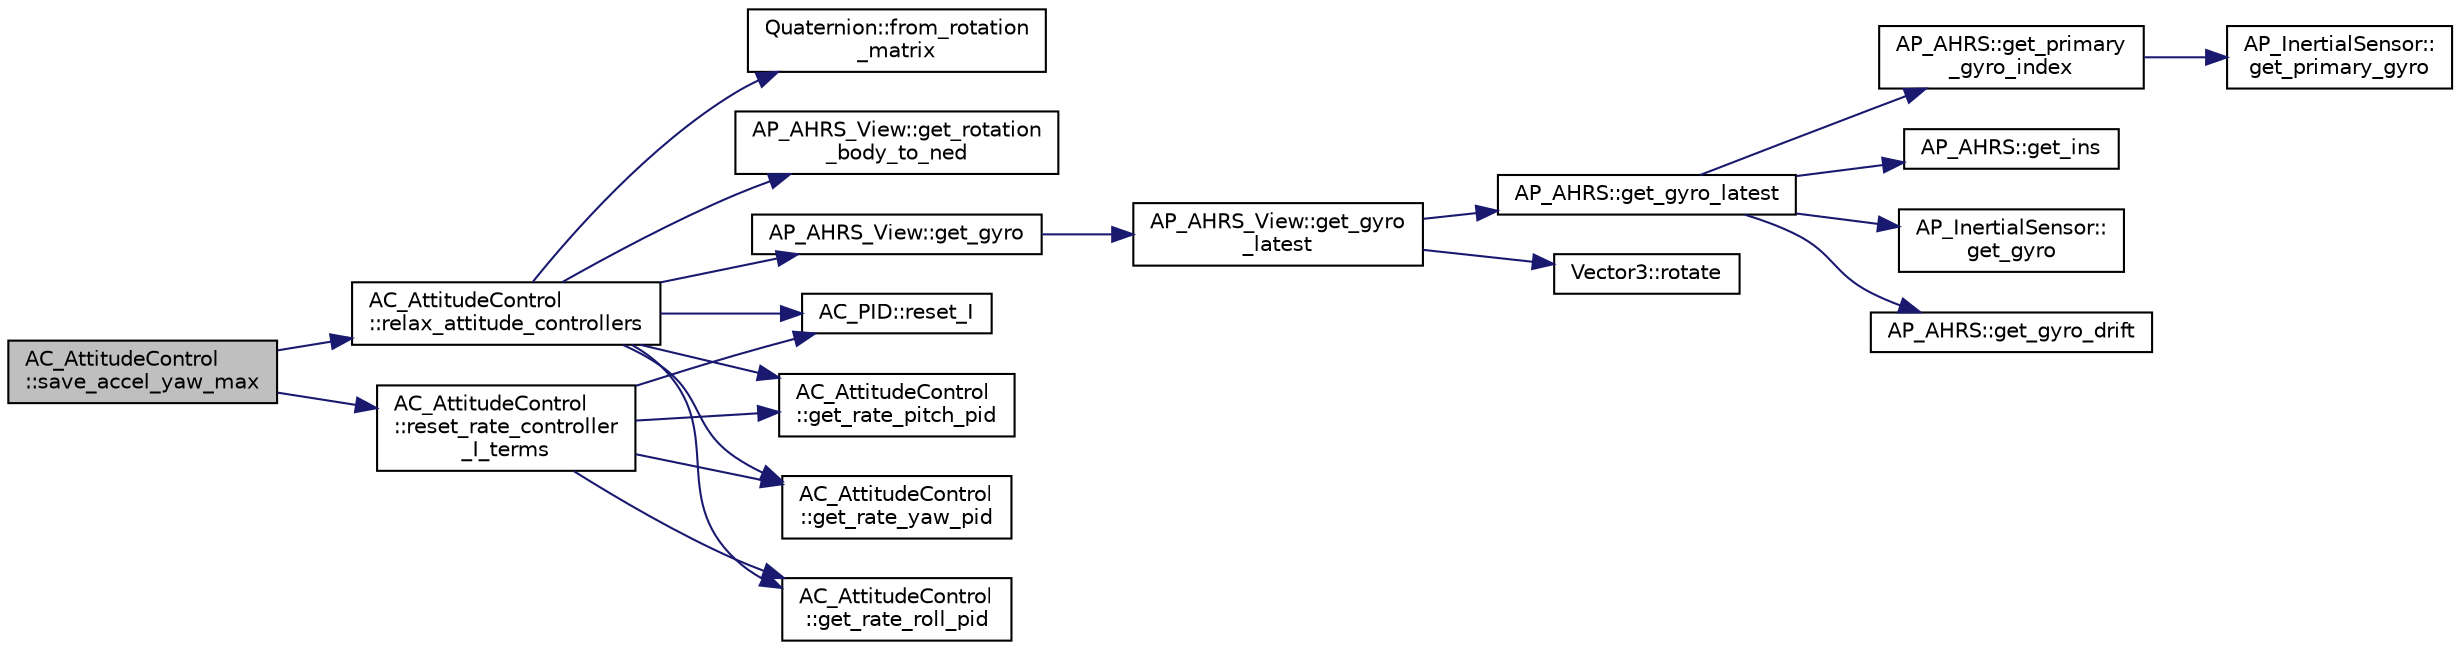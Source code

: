 digraph "AC_AttitudeControl::save_accel_yaw_max"
{
 // INTERACTIVE_SVG=YES
  edge [fontname="Helvetica",fontsize="10",labelfontname="Helvetica",labelfontsize="10"];
  node [fontname="Helvetica",fontsize="10",shape=record];
  rankdir="LR";
  Node1 [label="AC_AttitudeControl\l::save_accel_yaw_max",height=0.2,width=0.4,color="black", fillcolor="grey75", style="filled", fontcolor="black"];
  Node1 -> Node2 [color="midnightblue",fontsize="10",style="solid",fontname="Helvetica"];
  Node2 [label="AC_AttitudeControl\l::relax_attitude_controllers",height=0.2,width=0.4,color="black", fillcolor="white", style="filled",URL="$classAC__AttitudeControl.html#ad5f06ff5ba37d9af1afdb1ab18827a06"];
  Node2 -> Node3 [color="midnightblue",fontsize="10",style="solid",fontname="Helvetica"];
  Node3 [label="Quaternion::from_rotation\l_matrix",height=0.2,width=0.4,color="black", fillcolor="white", style="filled",URL="$classQuaternion.html#a5ee01ee833114be6181887d0dcfb33b1"];
  Node2 -> Node4 [color="midnightblue",fontsize="10",style="solid",fontname="Helvetica"];
  Node4 [label="AP_AHRS_View::get_rotation\l_body_to_ned",height=0.2,width=0.4,color="black", fillcolor="white", style="filled",URL="$classAP__AHRS__View.html#ab5593b92f3931a696a3fa8e5f38013b0"];
  Node2 -> Node5 [color="midnightblue",fontsize="10",style="solid",fontname="Helvetica"];
  Node5 [label="AP_AHRS_View::get_gyro",height=0.2,width=0.4,color="black", fillcolor="white", style="filled",URL="$classAP__AHRS__View.html#aa83be8ece5cb8f54f9f7eba7839588b6"];
  Node5 -> Node6 [color="midnightblue",fontsize="10",style="solid",fontname="Helvetica"];
  Node6 [label="AP_AHRS_View::get_gyro\l_latest",height=0.2,width=0.4,color="black", fillcolor="white", style="filled",URL="$classAP__AHRS__View.html#aec99fce6a0287cfe2542ed2b7459d4d1"];
  Node6 -> Node7 [color="midnightblue",fontsize="10",style="solid",fontname="Helvetica"];
  Node7 [label="AP_AHRS::get_gyro_latest",height=0.2,width=0.4,color="black", fillcolor="white", style="filled",URL="$classAP__AHRS.html#a13ab26b0126885606c1d596072f8af04"];
  Node7 -> Node8 [color="midnightblue",fontsize="10",style="solid",fontname="Helvetica"];
  Node8 [label="AP_AHRS::get_primary\l_gyro_index",height=0.2,width=0.4,color="black", fillcolor="white", style="filled",URL="$classAP__AHRS.html#adf9f5cf9e3df1b4318252d07e2817993"];
  Node8 -> Node9 [color="midnightblue",fontsize="10",style="solid",fontname="Helvetica"];
  Node9 [label="AP_InertialSensor::\lget_primary_gyro",height=0.2,width=0.4,color="black", fillcolor="white", style="filled",URL="$classAP__InertialSensor.html#a7fa04e2f196b27b876d86966f64e1fed"];
  Node7 -> Node10 [color="midnightblue",fontsize="10",style="solid",fontname="Helvetica"];
  Node10 [label="AP_AHRS::get_ins",height=0.2,width=0.4,color="black", fillcolor="white", style="filled",URL="$classAP__AHRS.html#a14398c5d2ae68bbe1c67482a91909ad9"];
  Node7 -> Node11 [color="midnightblue",fontsize="10",style="solid",fontname="Helvetica"];
  Node11 [label="AP_InertialSensor::\lget_gyro",height=0.2,width=0.4,color="black", fillcolor="white", style="filled",URL="$classAP__InertialSensor.html#a6df2d8ad956d4f375bdee541102f16af"];
  Node7 -> Node12 [color="midnightblue",fontsize="10",style="solid",fontname="Helvetica"];
  Node12 [label="AP_AHRS::get_gyro_drift",height=0.2,width=0.4,color="black", fillcolor="white", style="filled",URL="$classAP__AHRS.html#a6876435645c1049077f33f225ab828f7"];
  Node6 -> Node13 [color="midnightblue",fontsize="10",style="solid",fontname="Helvetica"];
  Node13 [label="Vector3::rotate",height=0.2,width=0.4,color="black", fillcolor="white", style="filled",URL="$classVector3.html#a53d5701ae2db9492944550927279b7b8"];
  Node2 -> Node14 [color="midnightblue",fontsize="10",style="solid",fontname="Helvetica"];
  Node14 [label="AC_AttitudeControl\l::get_rate_roll_pid",height=0.2,width=0.4,color="black", fillcolor="white", style="filled",URL="$classAC__AttitudeControl.html#ad300b51e0777495496adddd1770ee920"];
  Node2 -> Node15 [color="midnightblue",fontsize="10",style="solid",fontname="Helvetica"];
  Node15 [label="AC_PID::reset_I",height=0.2,width=0.4,color="black", fillcolor="white", style="filled",URL="$classAC__PID.html#aeee26e2bec3de02355b307b2b40ddbaa"];
  Node2 -> Node16 [color="midnightblue",fontsize="10",style="solid",fontname="Helvetica"];
  Node16 [label="AC_AttitudeControl\l::get_rate_pitch_pid",height=0.2,width=0.4,color="black", fillcolor="white", style="filled",URL="$classAC__AttitudeControl.html#a9e10a37d28eeb3d6476ec087b3bac3df"];
  Node2 -> Node17 [color="midnightblue",fontsize="10",style="solid",fontname="Helvetica"];
  Node17 [label="AC_AttitudeControl\l::get_rate_yaw_pid",height=0.2,width=0.4,color="black", fillcolor="white", style="filled",URL="$classAC__AttitudeControl.html#a9e430ac947e0924fdc83280a4ed552bf"];
  Node1 -> Node18 [color="midnightblue",fontsize="10",style="solid",fontname="Helvetica"];
  Node18 [label="AC_AttitudeControl\l::reset_rate_controller\l_I_terms",height=0.2,width=0.4,color="black", fillcolor="white", style="filled",URL="$classAC__AttitudeControl.html#af1ad60b3bcec6ab34e77248a6755da4e"];
  Node18 -> Node14 [color="midnightblue",fontsize="10",style="solid",fontname="Helvetica"];
  Node18 -> Node15 [color="midnightblue",fontsize="10",style="solid",fontname="Helvetica"];
  Node18 -> Node16 [color="midnightblue",fontsize="10",style="solid",fontname="Helvetica"];
  Node18 -> Node17 [color="midnightblue",fontsize="10",style="solid",fontname="Helvetica"];
}
